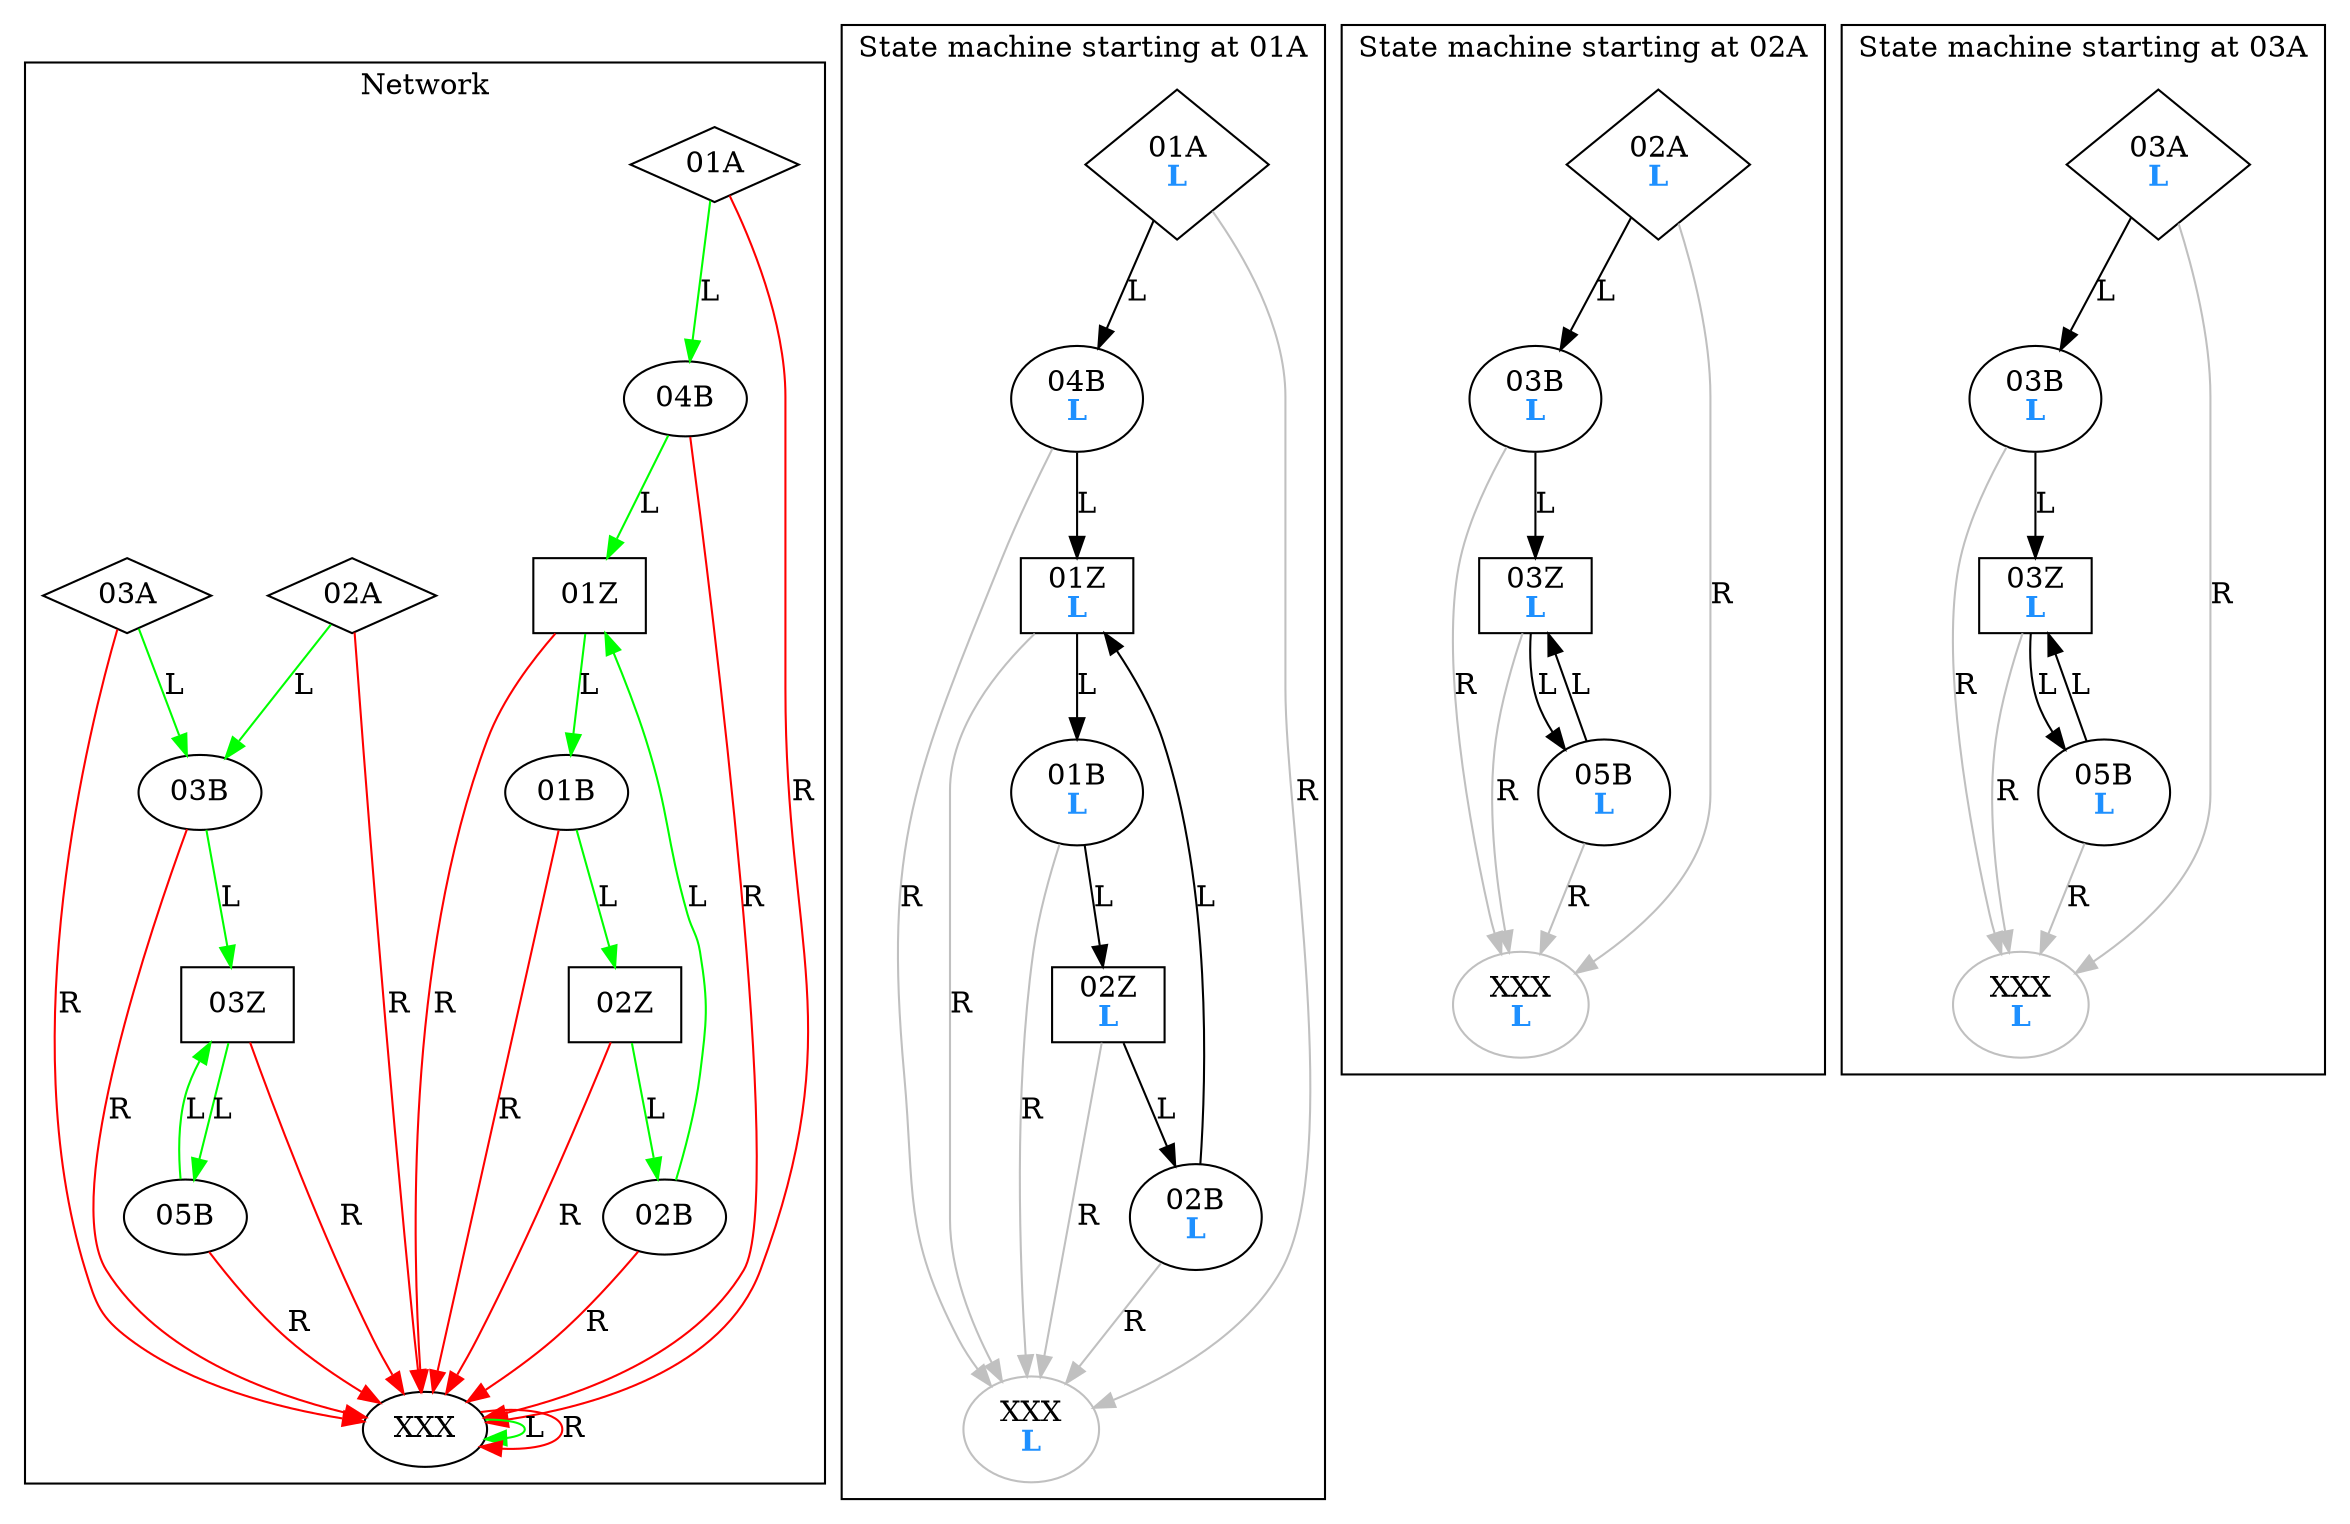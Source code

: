 digraph G {
	subgraph cluster {
	label = "Network"
	color=black
		_01A [label="01A",shape=diamond]
		_01A -> _04B [color=green,label=L]
		_01A -> _XXX [color=red,label=R]
		_02A [label="02A",shape=diamond]
		_02A -> _03B [color=green,label=L]
		_02A -> _XXX [color=red,label=R]
		_03A [label="03A",shape=diamond]
		_03A -> _03B [color=green,label=L]
		_03A -> _XXX [color=red,label=R]
		_01B [label="01B",shape=ellipse]
		_01B -> _02Z [color=green,label=L]
		_01B -> _XXX [color=red,label=R]
		_02B [label="02B",shape=ellipse]
		_02B -> _01Z [color=green,label=L]
		_02B -> _XXX [color=red,label=R]
		_03B [label="03B",shape=ellipse]
		_03B -> _03Z [color=green,label=L]
		_03B -> _XXX [color=red,label=R]
		_04B [label="04B",shape=ellipse]
		_04B -> _01Z [color=green,label=L]
		_04B -> _XXX [color=red,label=R]
		_05B [label="05B",shape=ellipse]
		_05B -> _03Z [color=green,label=L]
		_05B -> _XXX [color=red,label=R]
		_01Z [label="01Z",shape=rect]
		_01Z -> _01B [color=green,label=L]
		_01Z -> _XXX [color=red,label=R]
		_02Z [label="02Z",shape=rect]
		_02Z -> _02B [color=green,label=L]
		_02Z -> _XXX [color=red,label=R]
		_03Z [label="03Z",shape=rect]
		_03Z -> _05B [color=green,label=L]
		_03Z -> _XXX [color=red,label=R]
		_XXX [label="XXX",shape=ellipse]
		_XXX -> _XXX [color=green,label=L]
		_XXX -> _XXX [color=red,label=R]
	}

	subgraph cluster_01A {
		label = "State machine starting at 01A"
		color = black
		_walk_01A_01A_0 [shape=diamond,label=<01A<br/><font color="dodgerblue"><b>L</b></font>>]
		_walk_01A_01A_0 -> _walk_01A_04B_0 [label=L]
		_walk_01A_01A_0 -> _walk_01A_XXX_0 [label=R,color=gray]
		_walk_01A_04B_0 [shape=ellipse,label=<04B<br/><font color="dodgerblue"><b>L</b></font>>]
		_walk_01A_04B_0 -> _walk_01A_01Z_0 [label=L]
		_walk_01A_04B_0 -> _walk_01A_XXX_0 [label=R,color=gray]
		_walk_01A_01Z_0 [shape=rect,label=<01Z<br/><font color="dodgerblue"><b>L</b></font>>]
		_walk_01A_01Z_0 -> _walk_01A_01B_0 [label=L]
		_walk_01A_01Z_0 -> _walk_01A_XXX_0 [label=R,color=gray]
		_walk_01A_01B_0 [shape=ellipse,label=<01B<br/><font color="dodgerblue"><b>L</b></font>>]
		_walk_01A_01B_0 -> _walk_01A_02Z_0 [label=L]
		_walk_01A_01B_0 -> _walk_01A_XXX_0 [label=R,color=gray]
		_walk_01A_02Z_0 [shape=rect,label=<02Z<br/><font color="dodgerblue"><b>L</b></font>>]
		_walk_01A_02Z_0 -> _walk_01A_02B_0 [label=L]
		_walk_01A_02Z_0 -> _walk_01A_XXX_0 [label=R,color=gray]
		_walk_01A_02B_0 [shape=ellipse,label=<02B<br/><font color="dodgerblue"><b>L</b></font>>]
		_walk_01A_02B_0 -> _walk_01A_01Z_0 [label=L]
		_walk_01A_02B_0 -> _walk_01A_XXX_0 [label=R,color=gray]
		_walk_01A_XXX_0 [shape=ellipse,label=<XXX<br/><font color="dodgerblue"><b>L</b></font>>,color=gray]
	}

	subgraph cluster_02A {
		label = "State machine starting at 02A"
		color = black
		_walk_02A_02A_0 [shape=diamond,label=<02A<br/><font color="dodgerblue"><b>L</b></font>>]
		_walk_02A_02A_0 -> _walk_02A_03B_0 [label=L]
		_walk_02A_02A_0 -> _walk_02A_XXX_0 [label=R,color=gray]
		_walk_02A_03B_0 [shape=ellipse,label=<03B<br/><font color="dodgerblue"><b>L</b></font>>]
		_walk_02A_03B_0 -> _walk_02A_03Z_0 [label=L]
		_walk_02A_03B_0 -> _walk_02A_XXX_0 [label=R,color=gray]
		_walk_02A_03Z_0 [shape=rect,label=<03Z<br/><font color="dodgerblue"><b>L</b></font>>]
		_walk_02A_03Z_0 -> _walk_02A_05B_0 [label=L]
		_walk_02A_03Z_0 -> _walk_02A_XXX_0 [label=R,color=gray]
		_walk_02A_05B_0 [shape=ellipse,label=<05B<br/><font color="dodgerblue"><b>L</b></font>>]
		_walk_02A_05B_0 -> _walk_02A_03Z_0 [label=L]
		_walk_02A_05B_0 -> _walk_02A_XXX_0 [label=R,color=gray]
		_walk_02A_XXX_0 [shape=ellipse,label=<XXX<br/><font color="dodgerblue"><b>L</b></font>>,color=gray]
	}

	subgraph cluster_03A {
		label = "State machine starting at 03A"
		color = black
		_walk_03A_03A_0 [shape=diamond,label=<03A<br/><font color="dodgerblue"><b>L</b></font>>]
		_walk_03A_03A_0 -> _walk_03A_03B_0 [label=L]
		_walk_03A_03A_0 -> _walk_03A_XXX_0 [label=R,color=gray]
		_walk_03A_03B_0 [shape=ellipse,label=<03B<br/><font color="dodgerblue"><b>L</b></font>>]
		_walk_03A_03B_0 -> _walk_03A_03Z_0 [label=L]
		_walk_03A_03B_0 -> _walk_03A_XXX_0 [label=R,color=gray]
		_walk_03A_03Z_0 [shape=rect,label=<03Z<br/><font color="dodgerblue"><b>L</b></font>>]
		_walk_03A_03Z_0 -> _walk_03A_05B_0 [label=L]
		_walk_03A_03Z_0 -> _walk_03A_XXX_0 [label=R,color=gray]
		_walk_03A_05B_0 [shape=ellipse,label=<05B<br/><font color="dodgerblue"><b>L</b></font>>]
		_walk_03A_05B_0 -> _walk_03A_03Z_0 [label=L]
		_walk_03A_05B_0 -> _walk_03A_XXX_0 [label=R,color=gray]
		_walk_03A_XXX_0 [shape=ellipse,label=<XXX<br/><font color="dodgerblue"><b>L</b></font>>,color=gray]
	}
}
